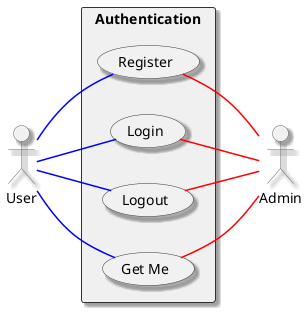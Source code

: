 @startuml usecaseAuth_diagram

left to right direction

skinparam {
    defaultFontName Source Code Pro
    defaultFontSize 14
    shadowing true
    arrowColor #666666
    actorBorderColor #666666
    usecaseBorderColor #333333
    rectangleBorderColor #333333
    rectangleBackgroundColor #f0f0f0
    componentStyle uml2
    ArrowThickness 1.5
}

actor User as user

rectangle "Authentication" {
    usecase "Register" as register
    usecase "Login" as login
    usecase "Logout" as logout
    usecase "Get Me" as getme
}

user -- register   #Blue
user -- login      #Blue
user -- logout     #Blue
user -- getme      #Blue

actor Admin as admin

register -- admin  #Red
login    -- admin  #Red
logout   -- admin  #Red
getme    -- admin  #Red

@enduml
